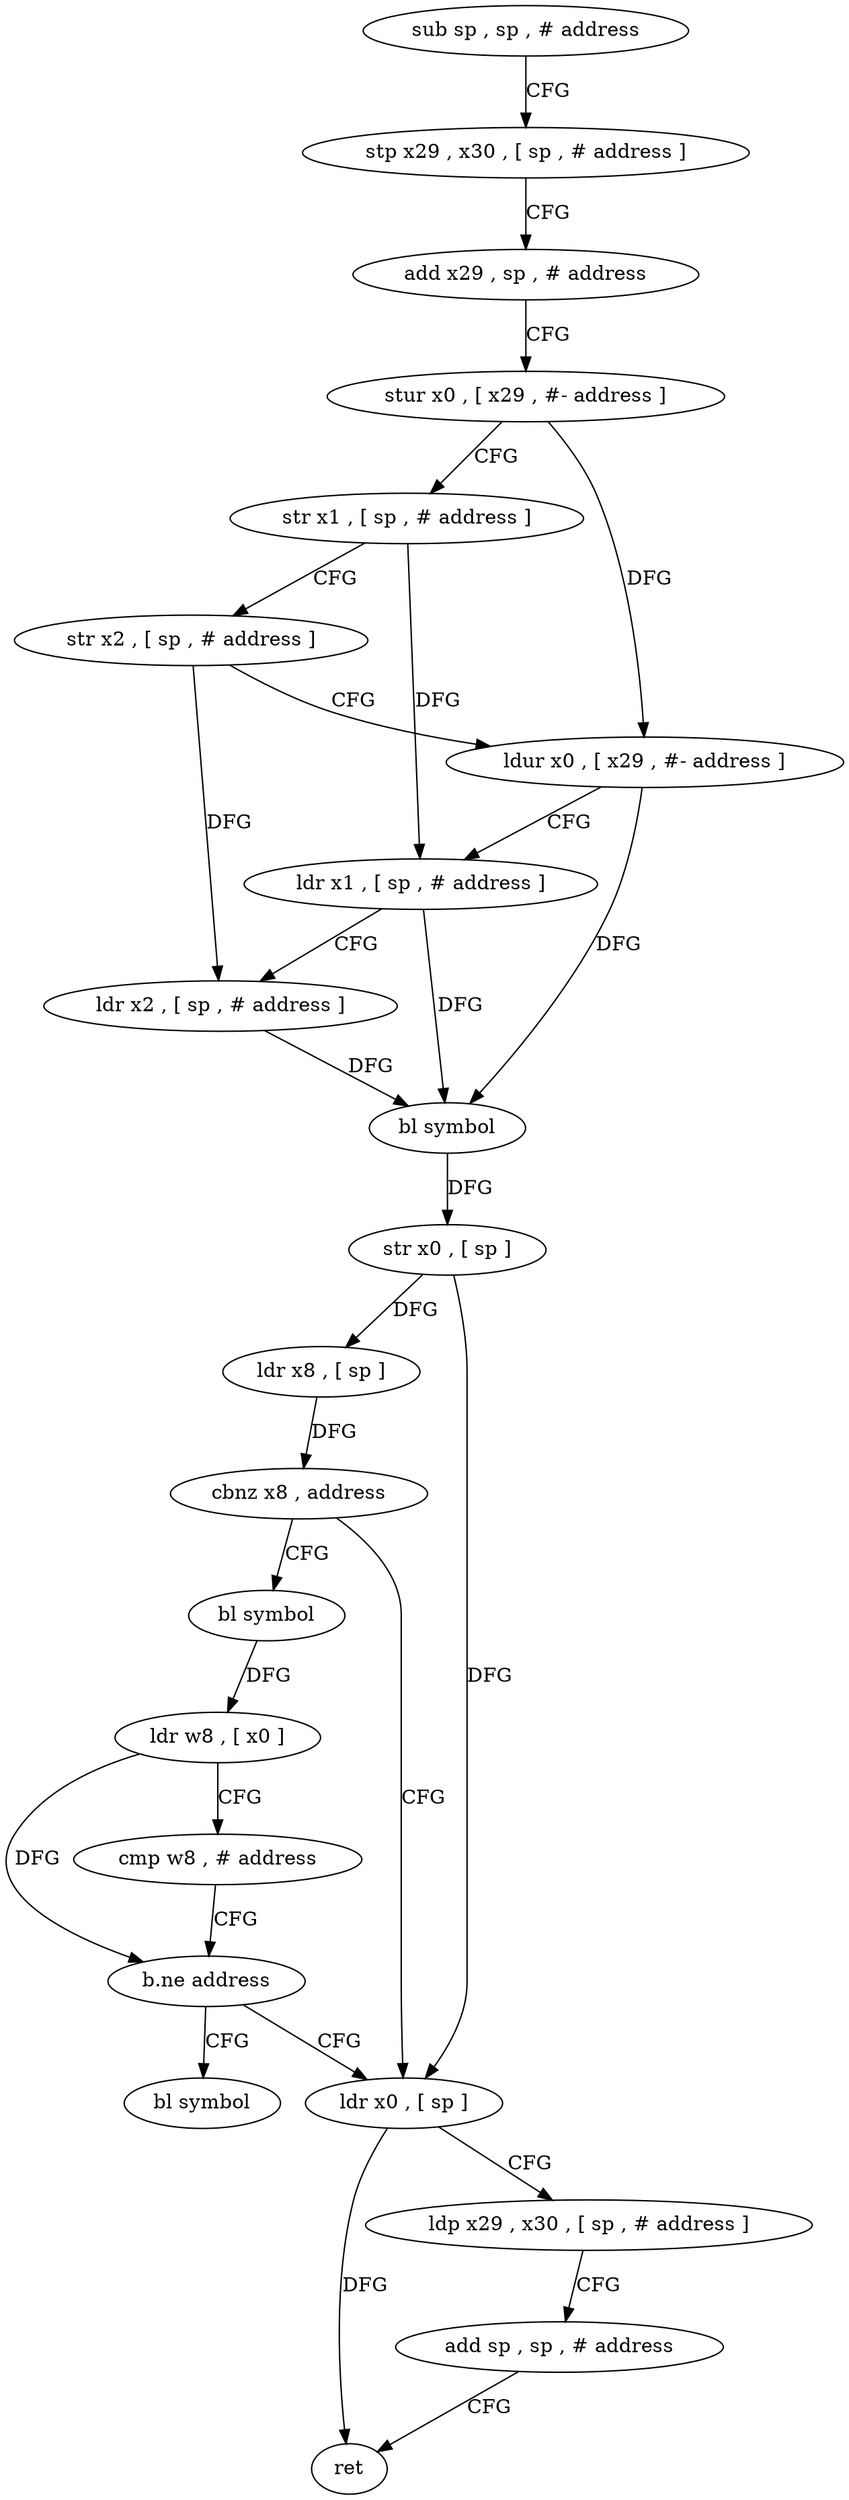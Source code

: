 digraph "func" {
"4318808" [label = "sub sp , sp , # address" ]
"4318812" [label = "stp x29 , x30 , [ sp , # address ]" ]
"4318816" [label = "add x29 , sp , # address" ]
"4318820" [label = "stur x0 , [ x29 , #- address ]" ]
"4318824" [label = "str x1 , [ sp , # address ]" ]
"4318828" [label = "str x2 , [ sp , # address ]" ]
"4318832" [label = "ldur x0 , [ x29 , #- address ]" ]
"4318836" [label = "ldr x1 , [ sp , # address ]" ]
"4318840" [label = "ldr x2 , [ sp , # address ]" ]
"4318844" [label = "bl symbol" ]
"4318848" [label = "str x0 , [ sp ]" ]
"4318852" [label = "ldr x8 , [ sp ]" ]
"4318856" [label = "cbnz x8 , address" ]
"4318880" [label = "ldr x0 , [ sp ]" ]
"4318860" [label = "bl symbol" ]
"4318884" [label = "ldp x29 , x30 , [ sp , # address ]" ]
"4318888" [label = "add sp , sp , # address" ]
"4318892" [label = "ret" ]
"4318864" [label = "ldr w8 , [ x0 ]" ]
"4318868" [label = "cmp w8 , # address" ]
"4318872" [label = "b.ne address" ]
"4318876" [label = "bl symbol" ]
"4318808" -> "4318812" [ label = "CFG" ]
"4318812" -> "4318816" [ label = "CFG" ]
"4318816" -> "4318820" [ label = "CFG" ]
"4318820" -> "4318824" [ label = "CFG" ]
"4318820" -> "4318832" [ label = "DFG" ]
"4318824" -> "4318828" [ label = "CFG" ]
"4318824" -> "4318836" [ label = "DFG" ]
"4318828" -> "4318832" [ label = "CFG" ]
"4318828" -> "4318840" [ label = "DFG" ]
"4318832" -> "4318836" [ label = "CFG" ]
"4318832" -> "4318844" [ label = "DFG" ]
"4318836" -> "4318840" [ label = "CFG" ]
"4318836" -> "4318844" [ label = "DFG" ]
"4318840" -> "4318844" [ label = "DFG" ]
"4318844" -> "4318848" [ label = "DFG" ]
"4318848" -> "4318852" [ label = "DFG" ]
"4318848" -> "4318880" [ label = "DFG" ]
"4318852" -> "4318856" [ label = "DFG" ]
"4318856" -> "4318880" [ label = "CFG" ]
"4318856" -> "4318860" [ label = "CFG" ]
"4318880" -> "4318884" [ label = "CFG" ]
"4318880" -> "4318892" [ label = "DFG" ]
"4318860" -> "4318864" [ label = "DFG" ]
"4318884" -> "4318888" [ label = "CFG" ]
"4318888" -> "4318892" [ label = "CFG" ]
"4318864" -> "4318868" [ label = "CFG" ]
"4318864" -> "4318872" [ label = "DFG" ]
"4318868" -> "4318872" [ label = "CFG" ]
"4318872" -> "4318880" [ label = "CFG" ]
"4318872" -> "4318876" [ label = "CFG" ]
}
